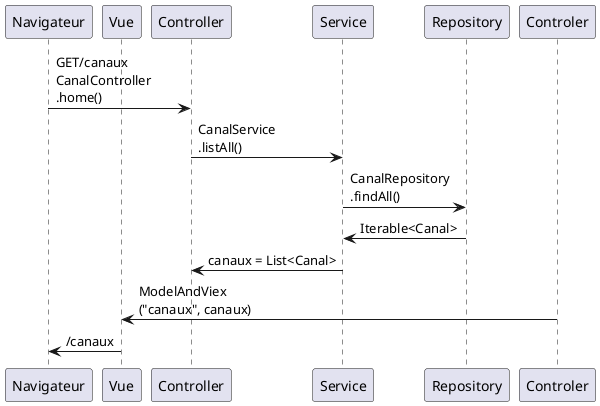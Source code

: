 @startuml
participant Navigateur
participant Vue
Navigateur -> Controller : GET/canaux\nCanalController\n.home()
Controller -> Service : CanalService\n.listAll()
Service -> Repository : CanalRepository\n.findAll()
Repository -> Service : Iterable<Canal>
Service -> Controller : canaux = List<Canal>
Controler -> Vue : ModelAndViex\n("canaux", canaux)
Vue -> Navigateur : /canaux
@enduml